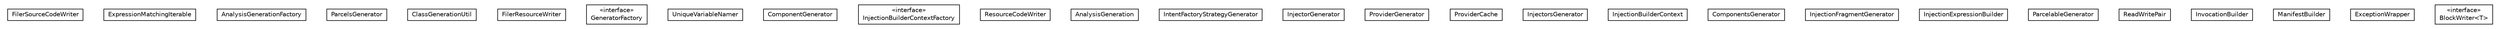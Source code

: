 #!/usr/local/bin/dot
#
# Class diagram 
# Generated by UMLGraph version 5.1 (http://www.umlgraph.org/)
#

digraph G {
	edge [fontname="Helvetica",fontsize=10,labelfontname="Helvetica",labelfontsize=10];
	node [fontname="Helvetica",fontsize=10,shape=plaintext];
	nodesep=0.25;
	ranksep=0.5;
	// org.androidtransfuse.gen.FilerSourceCodeWriter
	c6003 [label=<<table title="org.androidtransfuse.gen.FilerSourceCodeWriter" border="0" cellborder="1" cellspacing="0" cellpadding="2" port="p" href="./FilerSourceCodeWriter.html">
		<tr><td><table border="0" cellspacing="0" cellpadding="1">
<tr><td align="center" balign="center"> FilerSourceCodeWriter </td></tr>
		</table></td></tr>
		</table>>, fontname="Helvetica", fontcolor="black", fontsize=10.0];
	// org.androidtransfuse.gen.ExpressionMatchingIterable
	c6004 [label=<<table title="org.androidtransfuse.gen.ExpressionMatchingIterable" border="0" cellborder="1" cellspacing="0" cellpadding="2" port="p" href="./ExpressionMatchingIterable.html">
		<tr><td><table border="0" cellspacing="0" cellpadding="1">
<tr><td align="center" balign="center"> ExpressionMatchingIterable </td></tr>
		</table></td></tr>
		</table>>, fontname="Helvetica", fontcolor="black", fontsize=10.0];
	// org.androidtransfuse.gen.AnalysisGenerationFactory
	c6005 [label=<<table title="org.androidtransfuse.gen.AnalysisGenerationFactory" border="0" cellborder="1" cellspacing="0" cellpadding="2" port="p" href="./AnalysisGenerationFactory.html">
		<tr><td><table border="0" cellspacing="0" cellpadding="1">
<tr><td align="center" balign="center"> AnalysisGenerationFactory </td></tr>
		</table></td></tr>
		</table>>, fontname="Helvetica", fontcolor="black", fontsize=10.0];
	// org.androidtransfuse.gen.ParcelsGenerator
	c6006 [label=<<table title="org.androidtransfuse.gen.ParcelsGenerator" border="0" cellborder="1" cellspacing="0" cellpadding="2" port="p" href="./ParcelsGenerator.html">
		<tr><td><table border="0" cellspacing="0" cellpadding="1">
<tr><td align="center" balign="center"> ParcelsGenerator </td></tr>
		</table></td></tr>
		</table>>, fontname="Helvetica", fontcolor="black", fontsize=10.0];
	// org.androidtransfuse.gen.ClassGenerationUtil
	c6007 [label=<<table title="org.androidtransfuse.gen.ClassGenerationUtil" border="0" cellborder="1" cellspacing="0" cellpadding="2" port="p" href="./ClassGenerationUtil.html">
		<tr><td><table border="0" cellspacing="0" cellpadding="1">
<tr><td align="center" balign="center"> ClassGenerationUtil </td></tr>
		</table></td></tr>
		</table>>, fontname="Helvetica", fontcolor="black", fontsize=10.0];
	// org.androidtransfuse.gen.FilerResourceWriter
	c6008 [label=<<table title="org.androidtransfuse.gen.FilerResourceWriter" border="0" cellborder="1" cellspacing="0" cellpadding="2" port="p" href="./FilerResourceWriter.html">
		<tr><td><table border="0" cellspacing="0" cellpadding="1">
<tr><td align="center" balign="center"> FilerResourceWriter </td></tr>
		</table></td></tr>
		</table>>, fontname="Helvetica", fontcolor="black", fontsize=10.0];
	// org.androidtransfuse.gen.GeneratorFactory
	c6009 [label=<<table title="org.androidtransfuse.gen.GeneratorFactory" border="0" cellborder="1" cellspacing="0" cellpadding="2" port="p" href="./GeneratorFactory.html">
		<tr><td><table border="0" cellspacing="0" cellpadding="1">
<tr><td align="center" balign="center"> &#171;interface&#187; </td></tr>
<tr><td align="center" balign="center"> GeneratorFactory </td></tr>
		</table></td></tr>
		</table>>, fontname="Helvetica", fontcolor="black", fontsize=10.0];
	// org.androidtransfuse.gen.UniqueVariableNamer
	c6010 [label=<<table title="org.androidtransfuse.gen.UniqueVariableNamer" border="0" cellborder="1" cellspacing="0" cellpadding="2" port="p" href="./UniqueVariableNamer.html">
		<tr><td><table border="0" cellspacing="0" cellpadding="1">
<tr><td align="center" balign="center"> UniqueVariableNamer </td></tr>
		</table></td></tr>
		</table>>, fontname="Helvetica", fontcolor="black", fontsize=10.0];
	// org.androidtransfuse.gen.ComponentGenerator
	c6011 [label=<<table title="org.androidtransfuse.gen.ComponentGenerator" border="0" cellborder="1" cellspacing="0" cellpadding="2" port="p" href="./ComponentGenerator.html">
		<tr><td><table border="0" cellspacing="0" cellpadding="1">
<tr><td align="center" balign="center"> ComponentGenerator </td></tr>
		</table></td></tr>
		</table>>, fontname="Helvetica", fontcolor="black", fontsize=10.0];
	// org.androidtransfuse.gen.InjectionBuilderContextFactory
	c6012 [label=<<table title="org.androidtransfuse.gen.InjectionBuilderContextFactory" border="0" cellborder="1" cellspacing="0" cellpadding="2" port="p" href="./InjectionBuilderContextFactory.html">
		<tr><td><table border="0" cellspacing="0" cellpadding="1">
<tr><td align="center" balign="center"> &#171;interface&#187; </td></tr>
<tr><td align="center" balign="center"> InjectionBuilderContextFactory </td></tr>
		</table></td></tr>
		</table>>, fontname="Helvetica", fontcolor="black", fontsize=10.0];
	// org.androidtransfuse.gen.ResourceCodeWriter
	c6013 [label=<<table title="org.androidtransfuse.gen.ResourceCodeWriter" border="0" cellborder="1" cellspacing="0" cellpadding="2" port="p" href="./ResourceCodeWriter.html">
		<tr><td><table border="0" cellspacing="0" cellpadding="1">
<tr><td align="center" balign="center"> ResourceCodeWriter </td></tr>
		</table></td></tr>
		</table>>, fontname="Helvetica", fontcolor="black", fontsize=10.0];
	// org.androidtransfuse.gen.AnalysisGeneration
	c6014 [label=<<table title="org.androidtransfuse.gen.AnalysisGeneration" border="0" cellborder="1" cellspacing="0" cellpadding="2" port="p" href="./AnalysisGeneration.html">
		<tr><td><table border="0" cellspacing="0" cellpadding="1">
<tr><td align="center" balign="center"> AnalysisGeneration </td></tr>
		</table></td></tr>
		</table>>, fontname="Helvetica", fontcolor="black", fontsize=10.0];
	// org.androidtransfuse.gen.IntentFactoryStrategyGenerator
	c6015 [label=<<table title="org.androidtransfuse.gen.IntentFactoryStrategyGenerator" border="0" cellborder="1" cellspacing="0" cellpadding="2" port="p" href="./IntentFactoryStrategyGenerator.html">
		<tr><td><table border="0" cellspacing="0" cellpadding="1">
<tr><td align="center" balign="center"> IntentFactoryStrategyGenerator </td></tr>
		</table></td></tr>
		</table>>, fontname="Helvetica", fontcolor="black", fontsize=10.0];
	// org.androidtransfuse.gen.InjectorGenerator
	c6016 [label=<<table title="org.androidtransfuse.gen.InjectorGenerator" border="0" cellborder="1" cellspacing="0" cellpadding="2" port="p" href="./InjectorGenerator.html">
		<tr><td><table border="0" cellspacing="0" cellpadding="1">
<tr><td align="center" balign="center"> InjectorGenerator </td></tr>
		</table></td></tr>
		</table>>, fontname="Helvetica", fontcolor="black", fontsize=10.0];
	// org.androidtransfuse.gen.ProviderGenerator
	c6017 [label=<<table title="org.androidtransfuse.gen.ProviderGenerator" border="0" cellborder="1" cellspacing="0" cellpadding="2" port="p" href="./ProviderGenerator.html">
		<tr><td><table border="0" cellspacing="0" cellpadding="1">
<tr><td align="center" balign="center"> ProviderGenerator </td></tr>
		</table></td></tr>
		</table>>, fontname="Helvetica", fontcolor="black", fontsize=10.0];
	// org.androidtransfuse.gen.ProviderGenerator.ProviderCache
	c6018 [label=<<table title="org.androidtransfuse.gen.ProviderGenerator.ProviderCache" border="0" cellborder="1" cellspacing="0" cellpadding="2" port="p" href="./ProviderGenerator.ProviderCache.html">
		<tr><td><table border="0" cellspacing="0" cellpadding="1">
<tr><td align="center" balign="center"> ProviderCache </td></tr>
		</table></td></tr>
		</table>>, fontname="Helvetica", fontcolor="black", fontsize=10.0];
	// org.androidtransfuse.gen.InjectorsGenerator
	c6019 [label=<<table title="org.androidtransfuse.gen.InjectorsGenerator" border="0" cellborder="1" cellspacing="0" cellpadding="2" port="p" href="./InjectorsGenerator.html">
		<tr><td><table border="0" cellspacing="0" cellpadding="1">
<tr><td align="center" balign="center"> InjectorsGenerator </td></tr>
		</table></td></tr>
		</table>>, fontname="Helvetica", fontcolor="black", fontsize=10.0];
	// org.androidtransfuse.gen.InjectionBuilderContext
	c6020 [label=<<table title="org.androidtransfuse.gen.InjectionBuilderContext" border="0" cellborder="1" cellspacing="0" cellpadding="2" port="p" href="./InjectionBuilderContext.html">
		<tr><td><table border="0" cellspacing="0" cellpadding="1">
<tr><td align="center" balign="center"> InjectionBuilderContext </td></tr>
		</table></td></tr>
		</table>>, fontname="Helvetica", fontcolor="black", fontsize=10.0];
	// org.androidtransfuse.gen.ComponentsGenerator
	c6021 [label=<<table title="org.androidtransfuse.gen.ComponentsGenerator" border="0" cellborder="1" cellspacing="0" cellpadding="2" port="p" href="./ComponentsGenerator.html">
		<tr><td><table border="0" cellspacing="0" cellpadding="1">
<tr><td align="center" balign="center"> ComponentsGenerator </td></tr>
		</table></td></tr>
		</table>>, fontname="Helvetica", fontcolor="black", fontsize=10.0];
	// org.androidtransfuse.gen.InjectionFragmentGenerator
	c6022 [label=<<table title="org.androidtransfuse.gen.InjectionFragmentGenerator" border="0" cellborder="1" cellspacing="0" cellpadding="2" port="p" href="./InjectionFragmentGenerator.html">
		<tr><td><table border="0" cellspacing="0" cellpadding="1">
<tr><td align="center" balign="center"> InjectionFragmentGenerator </td></tr>
		</table></td></tr>
		</table>>, fontname="Helvetica", fontcolor="black", fontsize=10.0];
	// org.androidtransfuse.gen.InjectionExpressionBuilder
	c6023 [label=<<table title="org.androidtransfuse.gen.InjectionExpressionBuilder" border="0" cellborder="1" cellspacing="0" cellpadding="2" port="p" href="./InjectionExpressionBuilder.html">
		<tr><td><table border="0" cellspacing="0" cellpadding="1">
<tr><td align="center" balign="center"> InjectionExpressionBuilder </td></tr>
		</table></td></tr>
		</table>>, fontname="Helvetica", fontcolor="black", fontsize=10.0];
	// org.androidtransfuse.gen.ParcelableGenerator
	c6024 [label=<<table title="org.androidtransfuse.gen.ParcelableGenerator" border="0" cellborder="1" cellspacing="0" cellpadding="2" port="p" href="./ParcelableGenerator.html">
		<tr><td><table border="0" cellspacing="0" cellpadding="1">
<tr><td align="center" balign="center"> ParcelableGenerator </td></tr>
		</table></td></tr>
		</table>>, fontname="Helvetica", fontcolor="black", fontsize=10.0];
	// org.androidtransfuse.gen.ParcelableGenerator.ReadWritePair
	c6025 [label=<<table title="org.androidtransfuse.gen.ParcelableGenerator.ReadWritePair" border="0" cellborder="1" cellspacing="0" cellpadding="2" port="p" href="./ParcelableGenerator.ReadWritePair.html">
		<tr><td><table border="0" cellspacing="0" cellpadding="1">
<tr><td align="center" balign="center"> ReadWritePair </td></tr>
		</table></td></tr>
		</table>>, fontname="Helvetica", fontcolor="black", fontsize=10.0];
	// org.androidtransfuse.gen.InvocationBuilder
	c6026 [label=<<table title="org.androidtransfuse.gen.InvocationBuilder" border="0" cellborder="1" cellspacing="0" cellpadding="2" port="p" href="./InvocationBuilder.html">
		<tr><td><table border="0" cellspacing="0" cellpadding="1">
<tr><td align="center" balign="center"> InvocationBuilder </td></tr>
		</table></td></tr>
		</table>>, fontname="Helvetica", fontcolor="black", fontsize=10.0];
	// org.androidtransfuse.gen.ManifestBuilder
	c6027 [label=<<table title="org.androidtransfuse.gen.ManifestBuilder" border="0" cellborder="1" cellspacing="0" cellpadding="2" port="p" href="./ManifestBuilder.html">
		<tr><td><table border="0" cellspacing="0" cellpadding="1">
<tr><td align="center" balign="center"> ManifestBuilder </td></tr>
		</table></td></tr>
		</table>>, fontname="Helvetica", fontcolor="black", fontsize=10.0];
	// org.androidtransfuse.gen.ExceptionWrapper
	c6028 [label=<<table title="org.androidtransfuse.gen.ExceptionWrapper" border="0" cellborder="1" cellspacing="0" cellpadding="2" port="p" href="./ExceptionWrapper.html">
		<tr><td><table border="0" cellspacing="0" cellpadding="1">
<tr><td align="center" balign="center"> ExceptionWrapper </td></tr>
		</table></td></tr>
		</table>>, fontname="Helvetica", fontcolor="black", fontsize=10.0];
	// org.androidtransfuse.gen.ExceptionWrapper.BlockWriter<T>
	c6029 [label=<<table title="org.androidtransfuse.gen.ExceptionWrapper.BlockWriter" border="0" cellborder="1" cellspacing="0" cellpadding="2" port="p" href="./ExceptionWrapper.BlockWriter.html">
		<tr><td><table border="0" cellspacing="0" cellpadding="1">
<tr><td align="center" balign="center"> &#171;interface&#187; </td></tr>
<tr><td align="center" balign="center"> BlockWriter&lt;T&gt; </td></tr>
		</table></td></tr>
		</table>>, fontname="Helvetica", fontcolor="black", fontsize=10.0];
}

